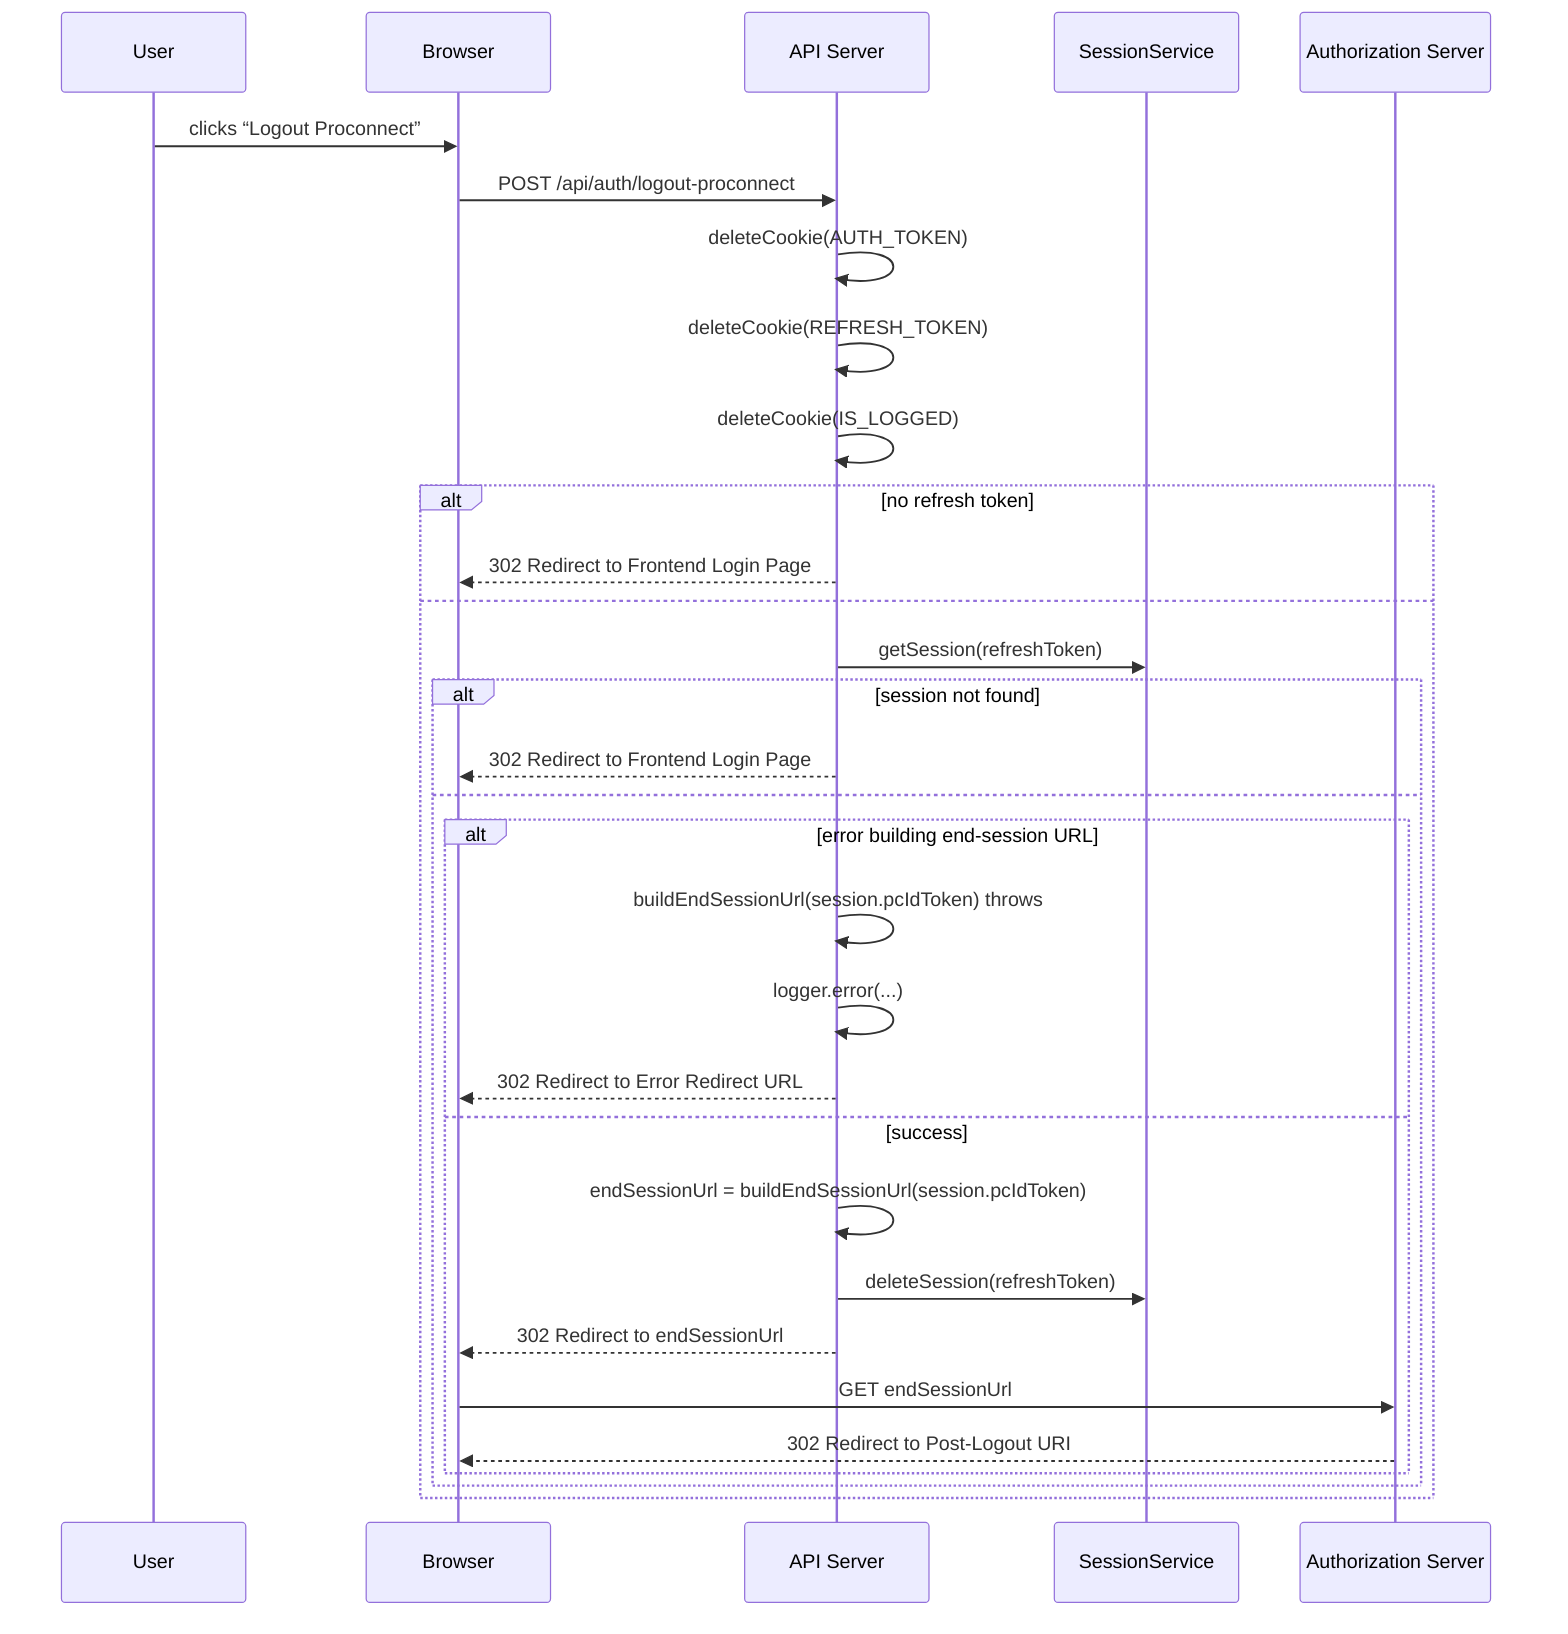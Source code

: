 %% https://mermaid.live/edit for generation

sequenceDiagram
    participant User
    participant Browser
    participant App as API Server
    participant SessionSvc as SessionService
    participant Proconnect as Authorization Server

    %% Logout with Proconnect end-session (/logout-proconnect)
    User->>Browser: clicks “Logout Proconnect”
    Browser->>App: POST /api/auth/logout-proconnect
    App->>App: deleteCookie(AUTH_TOKEN)
    App->>App: deleteCookie(REFRESH_TOKEN)
    App->>App: deleteCookie(IS_LOGGED)
    alt no refresh token
        App-->>Browser: 302 Redirect to Frontend Login Page
    else
        App->>SessionSvc: getSession(refreshToken)
        alt session not found
            App-->>Browser: 302 Redirect to Frontend Login Page
        else
            alt error building end-session URL
                App->>App: buildEndSessionUrl(session.pcIdToken) throws
                App->>App: logger.error(...)
                App-->>Browser: 302 Redirect to Error Redirect URL
            else success
                App->>App: endSessionUrl = buildEndSessionUrl(session.pcIdToken)
                App->>SessionSvc: deleteSession(refreshToken)
                App-->>Browser: 302 Redirect to endSessionUrl
                Browser->>Proconnect: GET endSessionUrl
                Proconnect-->>Browser: 302 Redirect to Post-Logout URI
            end
        end
    end